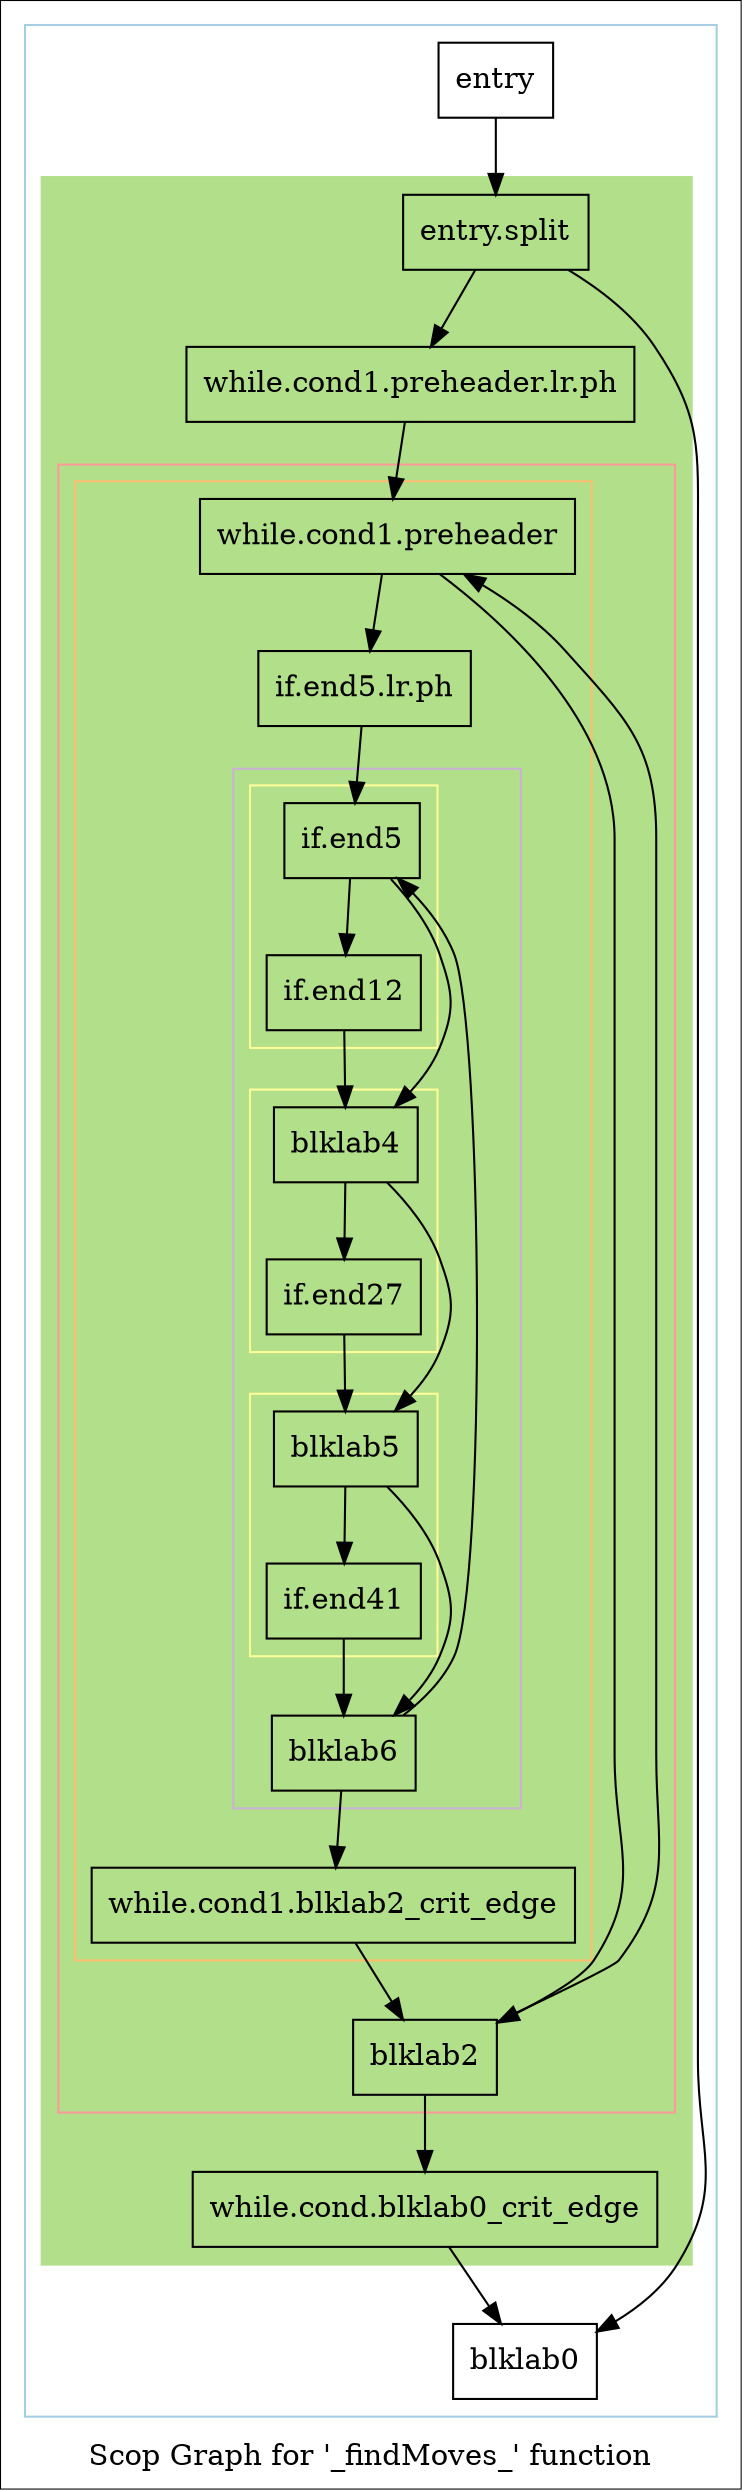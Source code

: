 digraph "Scop Graph for '_findMoves_' function" {
	label="Scop Graph for '_findMoves_' function";

	Node0xc704e80 [shape=record,label="{entry}"];
	Node0xc704e80 -> Node0xc712d80;
	Node0xc712d80 [shape=record,label="{entry.split}"];
	Node0xc712d80 -> Node0xc711f60;
	Node0xc712d80 -> Node0xc711f80;
	Node0xc711f60 [shape=record,label="{while.cond1.preheader.lr.ph}"];
	Node0xc711f60 -> Node0xc734af0;
	Node0xc734af0 [shape=record,label="{while.cond1.preheader}"];
	Node0xc734af0 -> Node0xc734b50;
	Node0xc734af0 -> Node0xc734b70;
	Node0xc734b50 [shape=record,label="{if.end5.lr.ph}"];
	Node0xc734b50 -> Node0xc717250;
	Node0xc717250 [shape=record,label="{if.end5}"];
	Node0xc717250 -> Node0xc705f00;
	Node0xc717250 -> Node0xc705e10;
	Node0xc705f00 [shape=record,label="{blklab4}"];
	Node0xc705f00 -> Node0xc705e70;
	Node0xc705f00 -> Node0xc6fd100;
	Node0xc705e70 [shape=record,label="{if.end27}"];
	Node0xc705e70 -> Node0xc6fd100;
	Node0xc6fd100 [shape=record,label="{blklab5}"];
	Node0xc6fd100 -> Node0xc6f70b0;
	Node0xc6fd100 -> Node0xc711f40;
	Node0xc6f70b0 [shape=record,label="{blklab6}"];
	Node0xc6f70b0 -> Node0xc717250[constraint=false];
	Node0xc6f70b0 -> Node0xc6fd160;
	Node0xc6fd160 [shape=record,label="{while.cond1.blklab2_crit_edge}"];
	Node0xc6fd160 -> Node0xc734b70;
	Node0xc734b70 [shape=record,label="{blklab2}"];
	Node0xc734b70 -> Node0xc734af0[constraint=false];
	Node0xc734b70 -> Node0xc6fd200;
	Node0xc6fd200 [shape=record,label="{while.cond.blklab0_crit_edge}"];
	Node0xc6fd200 -> Node0xc711f80;
	Node0xc711f80 [shape=record,label="{blklab0}"];
	Node0xc711f40 [shape=record,label="{if.end41}"];
	Node0xc711f40 -> Node0xc6f70b0;
	Node0xc705e10 [shape=record,label="{if.end12}"];
	Node0xc705e10 -> Node0xc705f00;
	colorscheme = "paired12"
        subgraph cluster_0xc70f2d0 {
          label = "";
          style = solid;
          color = 1
          subgraph cluster_0xc705420 {
            label = "";
            style = filled;
            color = 3            subgraph cluster_0xc712bd0 {
              label = "";
              style = solid;
              color = 5
              subgraph cluster_0xc712b50 {
                label = "";
                style = solid;
                color = 7
                subgraph cluster_0xc71ba40 {
                  label = "";
                  style = solid;
                  color = 9
                  subgraph cluster_0xc71b9c0 {
                    label = "";
                    style = solid;
                    color = 11
                    Node0xc717250;
                    Node0xc705e10;
                  }
                  subgraph cluster_0xc70b3e0 {
                    label = "";
                    style = solid;
                    color = 11
                    Node0xc705f00;
                    Node0xc705e70;
                  }
                  subgraph cluster_0xc70b360 {
                    label = "";
                    style = solid;
                    color = 11
                    Node0xc6fd100;
                    Node0xc711f40;
                  }
                  Node0xc6f70b0;
                }
                Node0xc734af0;
                Node0xc734b50;
                Node0xc6fd160;
              }
              Node0xc734b70;
            }
            Node0xc712d80;
            Node0xc711f60;
            Node0xc6fd200;
          }
          Node0xc704e80;
          Node0xc711f80;
        }
}
